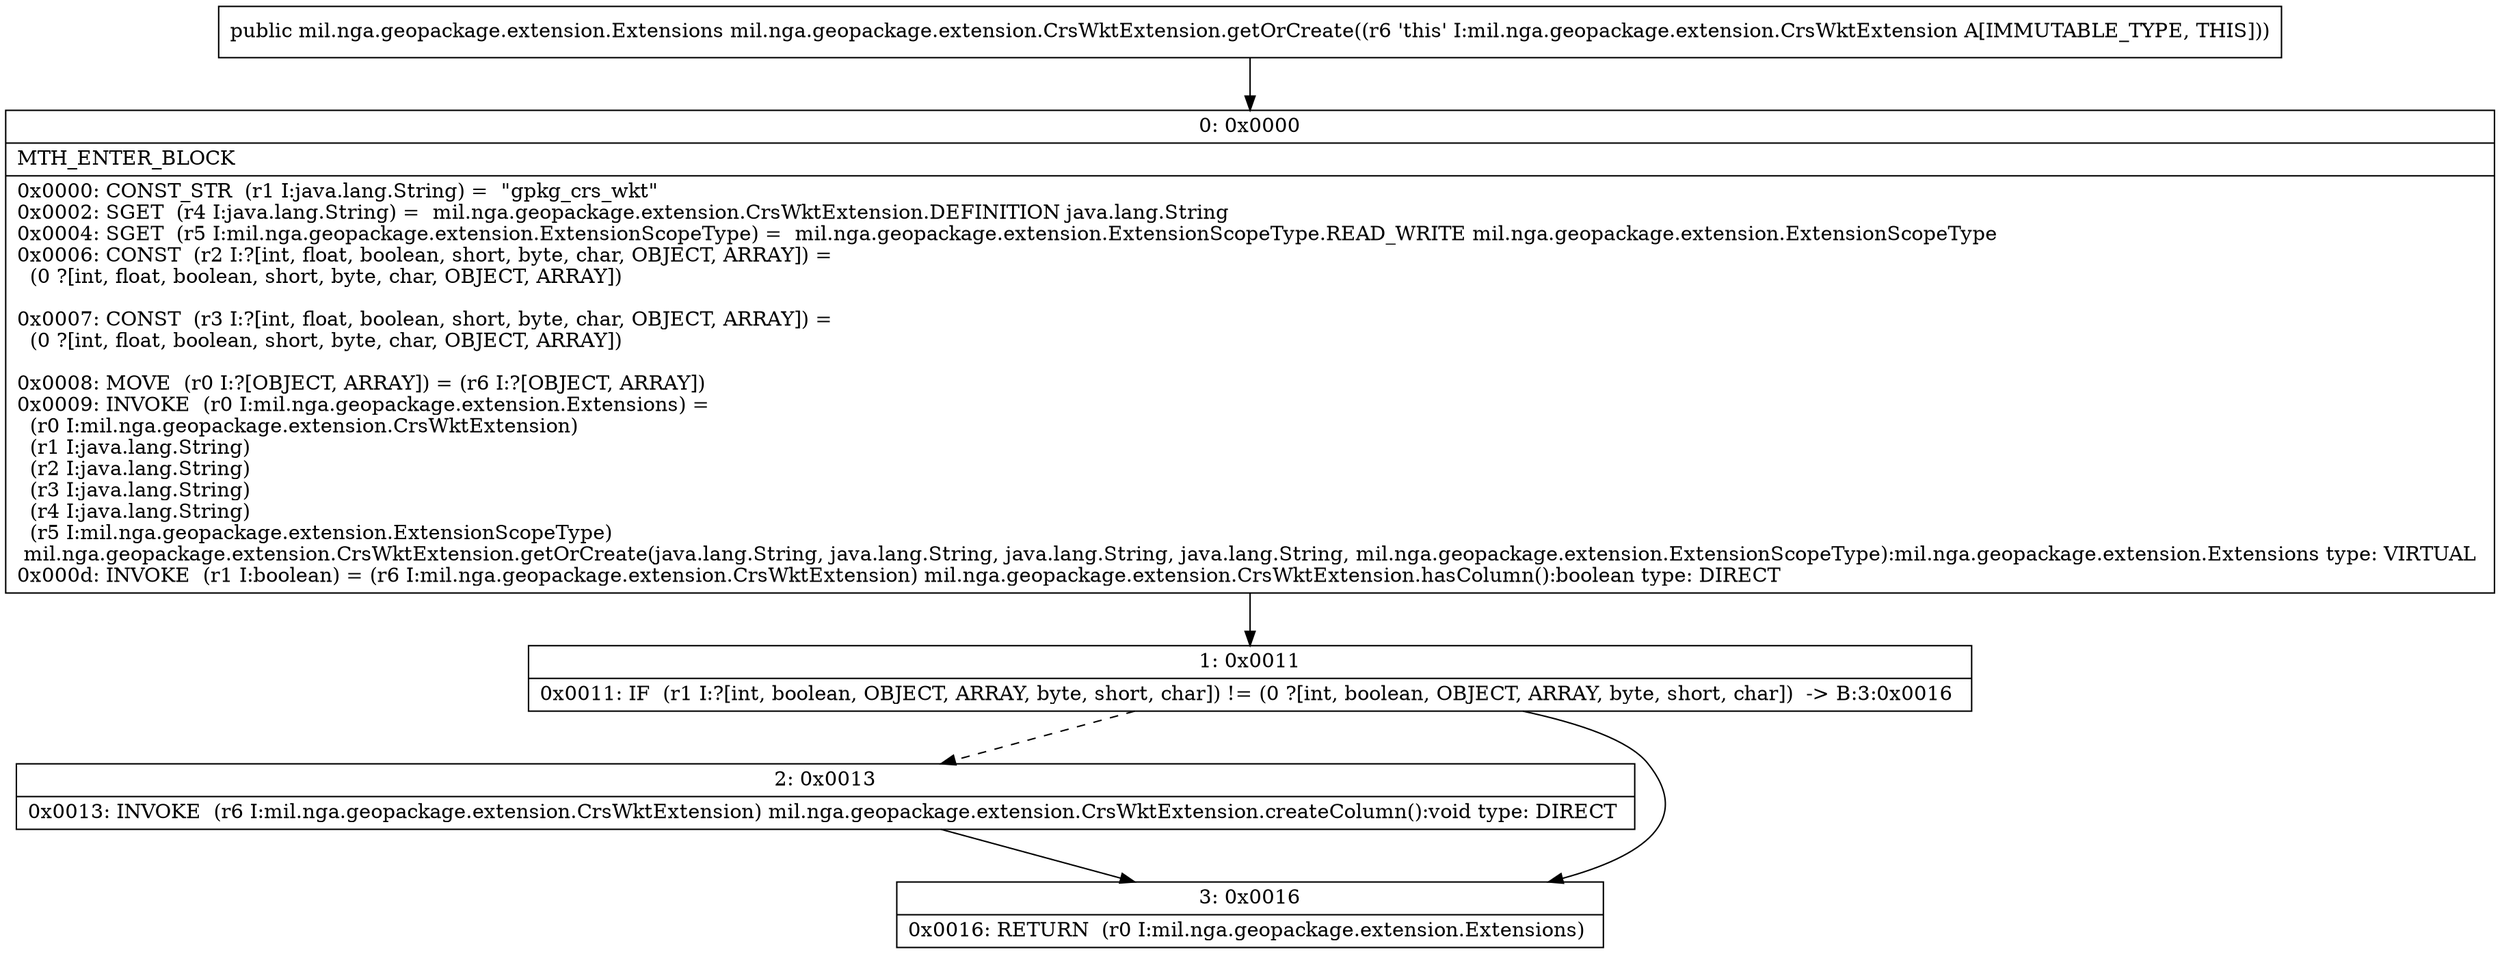 digraph "CFG formil.nga.geopackage.extension.CrsWktExtension.getOrCreate()Lmil\/nga\/geopackage\/extension\/Extensions;" {
Node_0 [shape=record,label="{0\:\ 0x0000|MTH_ENTER_BLOCK\l|0x0000: CONST_STR  (r1 I:java.lang.String) =  \"gpkg_crs_wkt\" \l0x0002: SGET  (r4 I:java.lang.String) =  mil.nga.geopackage.extension.CrsWktExtension.DEFINITION java.lang.String \l0x0004: SGET  (r5 I:mil.nga.geopackage.extension.ExtensionScopeType) =  mil.nga.geopackage.extension.ExtensionScopeType.READ_WRITE mil.nga.geopackage.extension.ExtensionScopeType \l0x0006: CONST  (r2 I:?[int, float, boolean, short, byte, char, OBJECT, ARRAY]) = \l  (0 ?[int, float, boolean, short, byte, char, OBJECT, ARRAY])\l \l0x0007: CONST  (r3 I:?[int, float, boolean, short, byte, char, OBJECT, ARRAY]) = \l  (0 ?[int, float, boolean, short, byte, char, OBJECT, ARRAY])\l \l0x0008: MOVE  (r0 I:?[OBJECT, ARRAY]) = (r6 I:?[OBJECT, ARRAY]) \l0x0009: INVOKE  (r0 I:mil.nga.geopackage.extension.Extensions) = \l  (r0 I:mil.nga.geopackage.extension.CrsWktExtension)\l  (r1 I:java.lang.String)\l  (r2 I:java.lang.String)\l  (r3 I:java.lang.String)\l  (r4 I:java.lang.String)\l  (r5 I:mil.nga.geopackage.extension.ExtensionScopeType)\l mil.nga.geopackage.extension.CrsWktExtension.getOrCreate(java.lang.String, java.lang.String, java.lang.String, java.lang.String, mil.nga.geopackage.extension.ExtensionScopeType):mil.nga.geopackage.extension.Extensions type: VIRTUAL \l0x000d: INVOKE  (r1 I:boolean) = (r6 I:mil.nga.geopackage.extension.CrsWktExtension) mil.nga.geopackage.extension.CrsWktExtension.hasColumn():boolean type: DIRECT \l}"];
Node_1 [shape=record,label="{1\:\ 0x0011|0x0011: IF  (r1 I:?[int, boolean, OBJECT, ARRAY, byte, short, char]) != (0 ?[int, boolean, OBJECT, ARRAY, byte, short, char])  \-\> B:3:0x0016 \l}"];
Node_2 [shape=record,label="{2\:\ 0x0013|0x0013: INVOKE  (r6 I:mil.nga.geopackage.extension.CrsWktExtension) mil.nga.geopackage.extension.CrsWktExtension.createColumn():void type: DIRECT \l}"];
Node_3 [shape=record,label="{3\:\ 0x0016|0x0016: RETURN  (r0 I:mil.nga.geopackage.extension.Extensions) \l}"];
MethodNode[shape=record,label="{public mil.nga.geopackage.extension.Extensions mil.nga.geopackage.extension.CrsWktExtension.getOrCreate((r6 'this' I:mil.nga.geopackage.extension.CrsWktExtension A[IMMUTABLE_TYPE, THIS])) }"];
MethodNode -> Node_0;
Node_0 -> Node_1;
Node_1 -> Node_2[style=dashed];
Node_1 -> Node_3;
Node_2 -> Node_3;
}

